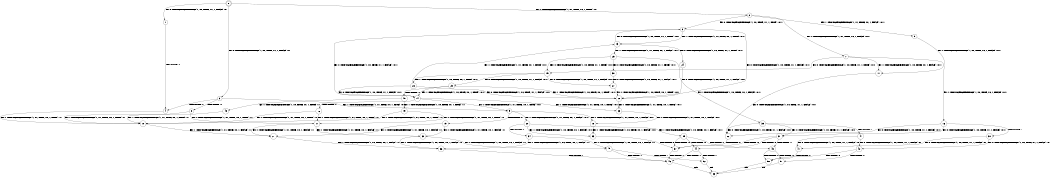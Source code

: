 digraph BCG {
size = "7, 10.5";
center = TRUE;
node [shape = circle];
0 [peripheries = 2];
0 -> 1 [label = "EX !0 !ATOMIC_EXCH_BRANCH (1, +0, TRUE, +1, 1, FALSE) !:0:"];
0 -> 2 [label = "EX !1 !ATOMIC_EXCH_BRANCH (1, +1, TRUE, +0, 1, TRUE) !:0:"];
0 -> 3 [label = "EX !0 !ATOMIC_EXCH_BRANCH (1, +0, TRUE, +1, 1, FALSE) !:0:"];
1 -> 4 [label = "TERMINATE !0"];
2 -> 5 [label = "EX !1 !ATOMIC_EXCH_BRANCH (1, +1, TRUE, +0, 1, FALSE) !:0:1:"];
2 -> 6 [label = "EX !0 !ATOMIC_EXCH_BRANCH (1, +0, TRUE, +1, 1, TRUE) !:0:1:"];
2 -> 7 [label = "EX !1 !ATOMIC_EXCH_BRANCH (1, +1, TRUE, +0, 1, FALSE) !:0:1:"];
3 -> 4 [label = "TERMINATE !0"];
3 -> 8 [label = "TERMINATE !0"];
3 -> 9 [label = "EX !1 !ATOMIC_EXCH_BRANCH (1, +1, TRUE, +0, 1, TRUE) !:0:"];
4 -> 10 [label = "EX !1 !ATOMIC_EXCH_BRANCH (1, +1, TRUE, +0, 1, TRUE) !:1:"];
5 -> 11 [label = "EX !1 !ATOMIC_EXCH_BRANCH (1, +0, TRUE, +0, 1, FALSE) !:0:1:"];
6 -> 12 [label = "EX !0 !ATOMIC_EXCH_BRANCH (1, +0, TRUE, +1, 1, FALSE) !:0:1:"];
6 -> 13 [label = "EX !1 !ATOMIC_EXCH_BRANCH (1, +1, TRUE, +0, 1, TRUE) !:0:1:"];
6 -> 14 [label = "EX !0 !ATOMIC_EXCH_BRANCH (1, +0, TRUE, +1, 1, FALSE) !:0:1:"];
7 -> 11 [label = "EX !1 !ATOMIC_EXCH_BRANCH (1, +0, TRUE, +0, 1, FALSE) !:0:1:"];
7 -> 15 [label = "EX !0 !ATOMIC_EXCH_BRANCH (1, +0, TRUE, +1, 1, TRUE) !:0:1:"];
7 -> 16 [label = "EX !1 !ATOMIC_EXCH_BRANCH (1, +0, TRUE, +0, 1, FALSE) !:0:1:"];
8 -> 10 [label = "EX !1 !ATOMIC_EXCH_BRANCH (1, +1, TRUE, +0, 1, TRUE) !:1:"];
8 -> 17 [label = "EX !1 !ATOMIC_EXCH_BRANCH (1, +1, TRUE, +0, 1, TRUE) !:1:"];
9 -> 18 [label = "EX !1 !ATOMIC_EXCH_BRANCH (1, +1, TRUE, +0, 1, FALSE) !:0:1:"];
9 -> 19 [label = "TERMINATE !0"];
9 -> 20 [label = "EX !1 !ATOMIC_EXCH_BRANCH (1, +1, TRUE, +0, 1, FALSE) !:0:1:"];
10 -> 21 [label = "EX !1 !ATOMIC_EXCH_BRANCH (1, +1, TRUE, +0, 1, FALSE) !:1:"];
11 -> 22 [label = "EX !0 !ATOMIC_EXCH_BRANCH (1, +0, TRUE, +1, 1, FALSE) !:0:1:"];
12 -> 23 [label = "EX !1 !ATOMIC_EXCH_BRANCH (1, +1, TRUE, +0, 1, TRUE) !:0:1:"];
13 -> 24 [label = "EX !0 !ATOMIC_EXCH_BRANCH (1, +0, TRUE, +1, 1, TRUE) !:0:1:"];
13 -> 25 [label = "EX !1 !ATOMIC_EXCH_BRANCH (1, +1, TRUE, +0, 1, FALSE) !:0:1:"];
13 -> 6 [label = "EX !0 !ATOMIC_EXCH_BRANCH (1, +0, TRUE, +1, 1, TRUE) !:0:1:"];
14 -> 23 [label = "EX !1 !ATOMIC_EXCH_BRANCH (1, +1, TRUE, +0, 1, TRUE) !:0:1:"];
14 -> 26 [label = "TERMINATE !0"];
14 -> 9 [label = "EX !1 !ATOMIC_EXCH_BRANCH (1, +1, TRUE, +0, 1, TRUE) !:0:1:"];
15 -> 27 [label = "EX !0 !ATOMIC_EXCH_BRANCH (1, +0, TRUE, +1, 1, FALSE) !:0:1:"];
15 -> 28 [label = "EX !1 !ATOMIC_EXCH_BRANCH (1, +0, TRUE, +0, 1, TRUE) !:0:1:"];
15 -> 29 [label = "EX !0 !ATOMIC_EXCH_BRANCH (1, +0, TRUE, +1, 1, FALSE) !:0:1:"];
16 -> 22 [label = "EX !0 !ATOMIC_EXCH_BRANCH (1, +0, TRUE, +1, 1, FALSE) !:0:1:"];
16 -> 30 [label = "TERMINATE !1"];
16 -> 31 [label = "EX !0 !ATOMIC_EXCH_BRANCH (1, +0, TRUE, +1, 1, FALSE) !:0:1:"];
17 -> 21 [label = "EX !1 !ATOMIC_EXCH_BRANCH (1, +1, TRUE, +0, 1, FALSE) !:1:"];
17 -> 32 [label = "EX !1 !ATOMIC_EXCH_BRANCH (1, +1, TRUE, +0, 1, FALSE) !:1:"];
18 -> 33 [label = "EX !1 !ATOMIC_EXCH_BRANCH (1, +0, TRUE, +0, 1, FALSE) !:0:1:"];
19 -> 21 [label = "EX !1 !ATOMIC_EXCH_BRANCH (1, +1, TRUE, +0, 1, FALSE) !:1:"];
19 -> 32 [label = "EX !1 !ATOMIC_EXCH_BRANCH (1, +1, TRUE, +0, 1, FALSE) !:1:"];
20 -> 33 [label = "EX !1 !ATOMIC_EXCH_BRANCH (1, +0, TRUE, +0, 1, FALSE) !:0:1:"];
20 -> 34 [label = "TERMINATE !0"];
20 -> 35 [label = "EX !1 !ATOMIC_EXCH_BRANCH (1, +0, TRUE, +0, 1, FALSE) !:0:1:"];
21 -> 36 [label = "EX !1 !ATOMIC_EXCH_BRANCH (1, +0, TRUE, +0, 1, FALSE) !:1:"];
22 -> 37 [label = "TERMINATE !0"];
23 -> 18 [label = "EX !1 !ATOMIC_EXCH_BRANCH (1, +1, TRUE, +0, 1, FALSE) !:0:1:"];
24 -> 12 [label = "EX !0 !ATOMIC_EXCH_BRANCH (1, +0, TRUE, +1, 1, FALSE) !:0:1:"];
25 -> 38 [label = "EX !0 !ATOMIC_EXCH_BRANCH (1, +0, TRUE, +1, 1, TRUE) !:0:1:"];
25 -> 39 [label = "EX !1 !ATOMIC_EXCH_BRANCH (1, +0, TRUE, +0, 1, FALSE) !:0:1:"];
25 -> 15 [label = "EX !0 !ATOMIC_EXCH_BRANCH (1, +0, TRUE, +1, 1, TRUE) !:0:1:"];
26 -> 10 [label = "EX !1 !ATOMIC_EXCH_BRANCH (1, +1, TRUE, +0, 1, TRUE) !:1:"];
26 -> 17 [label = "EX !1 !ATOMIC_EXCH_BRANCH (1, +1, TRUE, +0, 1, TRUE) !:1:"];
27 -> 12 [label = "EX !1 !ATOMIC_EXCH_BRANCH (1, +0, TRUE, +0, 1, TRUE) !:0:1:"];
28 -> 12 [label = "EX !0 !ATOMIC_EXCH_BRANCH (1, +0, TRUE, +1, 1, FALSE) !:0:1:"];
28 -> 13 [label = "EX !1 !ATOMIC_EXCH_BRANCH (1, +1, TRUE, +0, 1, TRUE) !:0:1:"];
28 -> 14 [label = "EX !0 !ATOMIC_EXCH_BRANCH (1, +0, TRUE, +1, 1, FALSE) !:0:1:"];
29 -> 12 [label = "EX !1 !ATOMIC_EXCH_BRANCH (1, +0, TRUE, +0, 1, TRUE) !:0:1:"];
29 -> 40 [label = "TERMINATE !0"];
29 -> 14 [label = "EX !1 !ATOMIC_EXCH_BRANCH (1, +0, TRUE, +0, 1, TRUE) !:0:1:"];
30 -> 41 [label = "EX !0 !ATOMIC_EXCH_BRANCH (1, +0, TRUE, +1, 1, FALSE) !:0:"];
30 -> 42 [label = "EX !0 !ATOMIC_EXCH_BRANCH (1, +0, TRUE, +1, 1, FALSE) !:0:"];
31 -> 37 [label = "TERMINATE !0"];
31 -> 43 [label = "TERMINATE !1"];
31 -> 44 [label = "TERMINATE !0"];
32 -> 36 [label = "EX !1 !ATOMIC_EXCH_BRANCH (1, +0, TRUE, +0, 1, FALSE) !:1:"];
32 -> 45 [label = "EX !1 !ATOMIC_EXCH_BRANCH (1, +0, TRUE, +0, 1, FALSE) !:1:"];
33 -> 37 [label = "TERMINATE !0"];
34 -> 36 [label = "EX !1 !ATOMIC_EXCH_BRANCH (1, +0, TRUE, +0, 1, FALSE) !:1:"];
34 -> 45 [label = "EX !1 !ATOMIC_EXCH_BRANCH (1, +0, TRUE, +0, 1, FALSE) !:1:"];
35 -> 37 [label = "TERMINATE !0"];
35 -> 43 [label = "TERMINATE !1"];
35 -> 44 [label = "TERMINATE !0"];
36 -> 46 [label = "TERMINATE !1"];
37 -> 46 [label = "TERMINATE !1"];
38 -> 27 [label = "EX !0 !ATOMIC_EXCH_BRANCH (1, +0, TRUE, +1, 1, FALSE) !:0:1:"];
39 -> 22 [label = "EX !0 !ATOMIC_EXCH_BRANCH (1, +0, TRUE, +1, 1, FALSE) !:0:1:"];
39 -> 47 [label = "TERMINATE !1"];
39 -> 31 [label = "EX !0 !ATOMIC_EXCH_BRANCH (1, +0, TRUE, +1, 1, FALSE) !:0:1:"];
40 -> 48 [label = "EX !1 !ATOMIC_EXCH_BRANCH (1, +0, TRUE, +0, 1, TRUE) !:1:"];
40 -> 49 [label = "EX !1 !ATOMIC_EXCH_BRANCH (1, +0, TRUE, +0, 1, TRUE) !:1:"];
41 -> 50 [label = "TERMINATE !0"];
42 -> 50 [label = "TERMINATE !0"];
42 -> 51 [label = "TERMINATE !0"];
43 -> 50 [label = "TERMINATE !0"];
43 -> 51 [label = "TERMINATE !0"];
44 -> 46 [label = "TERMINATE !1"];
44 -> 52 [label = "TERMINATE !1"];
45 -> 46 [label = "TERMINATE !1"];
45 -> 52 [label = "TERMINATE !1"];
46 -> 53 [label = "exit"];
47 -> 41 [label = "EX !0 !ATOMIC_EXCH_BRANCH (1, +0, TRUE, +1, 1, FALSE) !:0:"];
47 -> 42 [label = "EX !0 !ATOMIC_EXCH_BRANCH (1, +0, TRUE, +1, 1, FALSE) !:0:"];
48 -> 10 [label = "EX !1 !ATOMIC_EXCH_BRANCH (1, +1, TRUE, +0, 1, TRUE) !:1:"];
49 -> 10 [label = "EX !1 !ATOMIC_EXCH_BRANCH (1, +1, TRUE, +0, 1, TRUE) !:1:"];
49 -> 17 [label = "EX !1 !ATOMIC_EXCH_BRANCH (1, +1, TRUE, +0, 1, TRUE) !:1:"];
50 -> 53 [label = "exit"];
51 -> 53 [label = "exit"];
52 -> 53 [label = "exit"];
}
